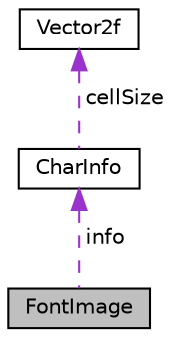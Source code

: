 digraph "FontImage"
{
  edge [fontname="Helvetica",fontsize="10",labelfontname="Helvetica",labelfontsize="10"];
  node [fontname="Helvetica",fontsize="10",shape=record];
  Node1 [label="FontImage",height=0.2,width=0.4,color="black", fillcolor="grey75", style="filled", fontcolor="black"];
  Node2 -> Node1 [dir="back",color="darkorchid3",fontsize="10",style="dashed",label=" info" ,fontname="Helvetica"];
  Node2 [label="CharInfo",height=0.2,width=0.4,color="black", fillcolor="white", style="filled",URL="$structCharInfo.html",tooltip="Font character information in pixels. "];
  Node3 -> Node2 [dir="back",color="darkorchid3",fontsize="10",style="dashed",label=" cellSize" ,fontname="Helvetica"];
  Node3 [label="Vector2f",height=0.2,width=0.4,color="black", fillcolor="white", style="filled",URL="$unionVector2f.html",tooltip="2D floating-point vector with convenience accessors. "];
}
